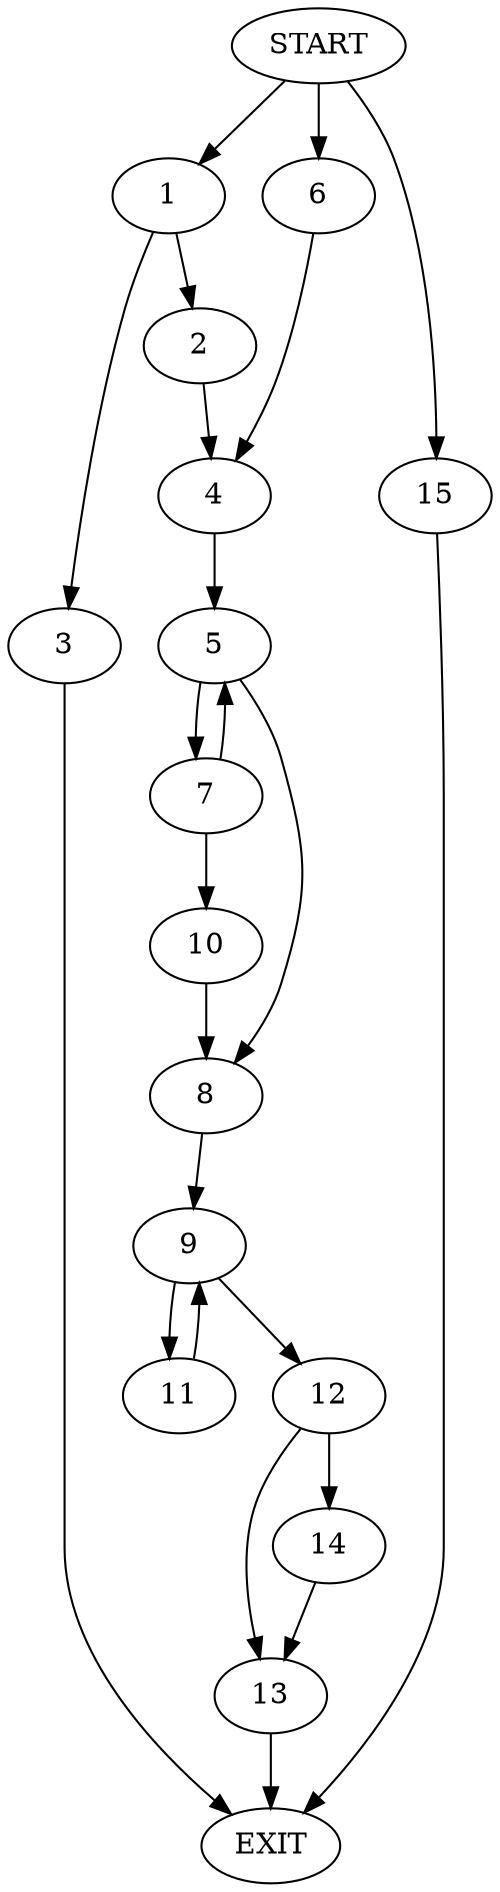 digraph {
0 [label="START"]
16 [label="EXIT"]
0 -> 1
1 -> 2
1 -> 3
3 -> 16
2 -> 4
4 -> 5
0 -> 6
6 -> 4
5 -> 7
5 -> 8
8 -> 9
7 -> 10
7 -> 5
10 -> 8
9 -> 11
9 -> 12
11 -> 9
12 -> 13
12 -> 14
13 -> 16
14 -> 13
0 -> 15
15 -> 16
}
